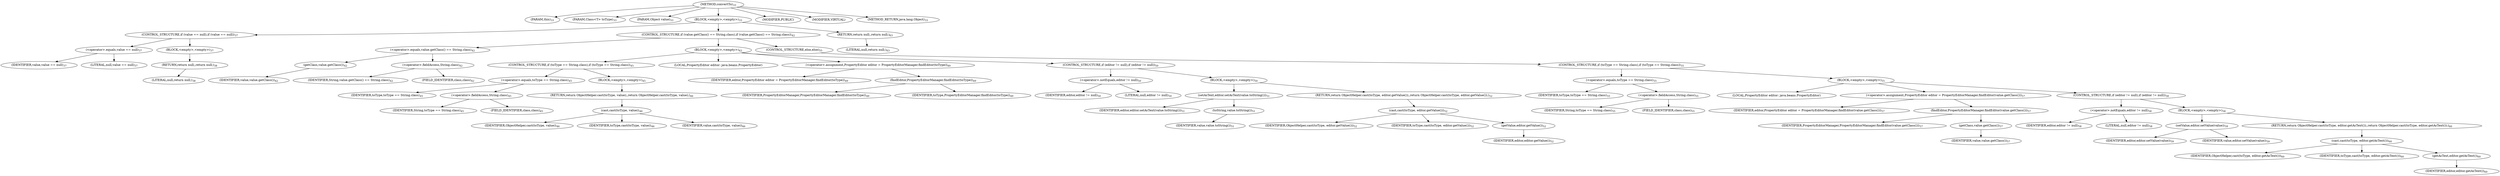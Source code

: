 digraph "convertTo" {  
"18" [label = <(METHOD,convertTo)<SUB>33</SUB>> ]
"19" [label = <(PARAM,this)<SUB>33</SUB>> ]
"20" [label = <(PARAM,Class&lt;T&gt; toType)<SUB>33</SUB>> ]
"21" [label = <(PARAM,Object value)<SUB>33</SUB>> ]
"22" [label = <(BLOCK,&lt;empty&gt;,&lt;empty&gt;)<SUB>33</SUB>> ]
"23" [label = <(CONTROL_STRUCTURE,if (value == null),if (value == null))<SUB>37</SUB>> ]
"24" [label = <(&lt;operator&gt;.equals,value == null)<SUB>37</SUB>> ]
"25" [label = <(IDENTIFIER,value,value == null)<SUB>37</SUB>> ]
"26" [label = <(LITERAL,null,value == null)<SUB>37</SUB>> ]
"27" [label = <(BLOCK,&lt;empty&gt;,&lt;empty&gt;)<SUB>37</SUB>> ]
"28" [label = <(RETURN,return null;,return null;)<SUB>38</SUB>> ]
"29" [label = <(LITERAL,null,return null;)<SUB>38</SUB>> ]
"30" [label = <(CONTROL_STRUCTURE,if (value.getClass() == String.class),if (value.getClass() == String.class))<SUB>42</SUB>> ]
"31" [label = <(&lt;operator&gt;.equals,value.getClass() == String.class)<SUB>42</SUB>> ]
"32" [label = <(getClass,value.getClass())<SUB>42</SUB>> ]
"33" [label = <(IDENTIFIER,value,value.getClass())<SUB>42</SUB>> ]
"34" [label = <(&lt;operator&gt;.fieldAccess,String.class)<SUB>42</SUB>> ]
"35" [label = <(IDENTIFIER,String,value.getClass() == String.class)<SUB>42</SUB>> ]
"36" [label = <(FIELD_IDENTIFIER,class,class)<SUB>42</SUB>> ]
"37" [label = <(BLOCK,&lt;empty&gt;,&lt;empty&gt;)<SUB>42</SUB>> ]
"38" [label = <(CONTROL_STRUCTURE,if (toType == String.class),if (toType == String.class))<SUB>45</SUB>> ]
"39" [label = <(&lt;operator&gt;.equals,toType == String.class)<SUB>45</SUB>> ]
"40" [label = <(IDENTIFIER,toType,toType == String.class)<SUB>45</SUB>> ]
"41" [label = <(&lt;operator&gt;.fieldAccess,String.class)<SUB>45</SUB>> ]
"42" [label = <(IDENTIFIER,String,toType == String.class)<SUB>45</SUB>> ]
"43" [label = <(FIELD_IDENTIFIER,class,class)<SUB>45</SUB>> ]
"44" [label = <(BLOCK,&lt;empty&gt;,&lt;empty&gt;)<SUB>45</SUB>> ]
"45" [label = <(RETURN,return ObjectHelper.cast(toType, value);,return ObjectHelper.cast(toType, value);)<SUB>46</SUB>> ]
"46" [label = <(cast,cast(toType, value))<SUB>46</SUB>> ]
"47" [label = <(IDENTIFIER,ObjectHelper,cast(toType, value))<SUB>46</SUB>> ]
"48" [label = <(IDENTIFIER,toType,cast(toType, value))<SUB>46</SUB>> ]
"49" [label = <(IDENTIFIER,value,cast(toType, value))<SUB>46</SUB>> ]
"50" [label = <(LOCAL,PropertyEditor editor: java.beans.PropertyEditor)> ]
"51" [label = <(&lt;operator&gt;.assignment,PropertyEditor editor = PropertyEditorManager.findEditor(toType))<SUB>49</SUB>> ]
"52" [label = <(IDENTIFIER,editor,PropertyEditor editor = PropertyEditorManager.findEditor(toType))<SUB>49</SUB>> ]
"53" [label = <(findEditor,PropertyEditorManager.findEditor(toType))<SUB>49</SUB>> ]
"54" [label = <(IDENTIFIER,PropertyEditorManager,PropertyEditorManager.findEditor(toType))<SUB>49</SUB>> ]
"55" [label = <(IDENTIFIER,toType,PropertyEditorManager.findEditor(toType))<SUB>49</SUB>> ]
"56" [label = <(CONTROL_STRUCTURE,if (editor != null),if (editor != null))<SUB>50</SUB>> ]
"57" [label = <(&lt;operator&gt;.notEquals,editor != null)<SUB>50</SUB>> ]
"58" [label = <(IDENTIFIER,editor,editor != null)<SUB>50</SUB>> ]
"59" [label = <(LITERAL,null,editor != null)<SUB>50</SUB>> ]
"60" [label = <(BLOCK,&lt;empty&gt;,&lt;empty&gt;)<SUB>50</SUB>> ]
"61" [label = <(setAsText,editor.setAsText(value.toString()))<SUB>51</SUB>> ]
"62" [label = <(IDENTIFIER,editor,editor.setAsText(value.toString()))<SUB>51</SUB>> ]
"63" [label = <(toString,value.toString())<SUB>51</SUB>> ]
"64" [label = <(IDENTIFIER,value,value.toString())<SUB>51</SUB>> ]
"65" [label = <(RETURN,return ObjectHelper.cast(toType, editor.getValue());,return ObjectHelper.cast(toType, editor.getValue());)<SUB>52</SUB>> ]
"66" [label = <(cast,cast(toType, editor.getValue()))<SUB>52</SUB>> ]
"67" [label = <(IDENTIFIER,ObjectHelper,cast(toType, editor.getValue()))<SUB>52</SUB>> ]
"68" [label = <(IDENTIFIER,toType,cast(toType, editor.getValue()))<SUB>52</SUB>> ]
"69" [label = <(getValue,editor.getValue())<SUB>52</SUB>> ]
"70" [label = <(IDENTIFIER,editor,editor.getValue())<SUB>52</SUB>> ]
"71" [label = <(CONTROL_STRUCTURE,else,else)<SUB>55</SUB>> ]
"72" [label = <(CONTROL_STRUCTURE,if (toType == String.class),if (toType == String.class))<SUB>55</SUB>> ]
"73" [label = <(&lt;operator&gt;.equals,toType == String.class)<SUB>55</SUB>> ]
"74" [label = <(IDENTIFIER,toType,toType == String.class)<SUB>55</SUB>> ]
"75" [label = <(&lt;operator&gt;.fieldAccess,String.class)<SUB>55</SUB>> ]
"76" [label = <(IDENTIFIER,String,toType == String.class)<SUB>55</SUB>> ]
"77" [label = <(FIELD_IDENTIFIER,class,class)<SUB>55</SUB>> ]
"78" [label = <(BLOCK,&lt;empty&gt;,&lt;empty&gt;)<SUB>55</SUB>> ]
"79" [label = <(LOCAL,PropertyEditor editor: java.beans.PropertyEditor)> ]
"80" [label = <(&lt;operator&gt;.assignment,PropertyEditor editor = PropertyEditorManager.findEditor(value.getClass()))<SUB>57</SUB>> ]
"81" [label = <(IDENTIFIER,editor,PropertyEditor editor = PropertyEditorManager.findEditor(value.getClass()))<SUB>57</SUB>> ]
"82" [label = <(findEditor,PropertyEditorManager.findEditor(value.getClass()))<SUB>57</SUB>> ]
"83" [label = <(IDENTIFIER,PropertyEditorManager,PropertyEditorManager.findEditor(value.getClass()))<SUB>57</SUB>> ]
"84" [label = <(getClass,value.getClass())<SUB>57</SUB>> ]
"85" [label = <(IDENTIFIER,value,value.getClass())<SUB>57</SUB>> ]
"86" [label = <(CONTROL_STRUCTURE,if (editor != null),if (editor != null))<SUB>58</SUB>> ]
"87" [label = <(&lt;operator&gt;.notEquals,editor != null)<SUB>58</SUB>> ]
"88" [label = <(IDENTIFIER,editor,editor != null)<SUB>58</SUB>> ]
"89" [label = <(LITERAL,null,editor != null)<SUB>58</SUB>> ]
"90" [label = <(BLOCK,&lt;empty&gt;,&lt;empty&gt;)<SUB>58</SUB>> ]
"91" [label = <(setValue,editor.setValue(value))<SUB>59</SUB>> ]
"92" [label = <(IDENTIFIER,editor,editor.setValue(value))<SUB>59</SUB>> ]
"93" [label = <(IDENTIFIER,value,editor.setValue(value))<SUB>59</SUB>> ]
"94" [label = <(RETURN,return ObjectHelper.cast(toType, editor.getAsText());,return ObjectHelper.cast(toType, editor.getAsText());)<SUB>60</SUB>> ]
"95" [label = <(cast,cast(toType, editor.getAsText()))<SUB>60</SUB>> ]
"96" [label = <(IDENTIFIER,ObjectHelper,cast(toType, editor.getAsText()))<SUB>60</SUB>> ]
"97" [label = <(IDENTIFIER,toType,cast(toType, editor.getAsText()))<SUB>60</SUB>> ]
"98" [label = <(getAsText,editor.getAsText())<SUB>60</SUB>> ]
"99" [label = <(IDENTIFIER,editor,editor.getAsText())<SUB>60</SUB>> ]
"100" [label = <(RETURN,return null;,return null;)<SUB>63</SUB>> ]
"101" [label = <(LITERAL,null,return null;)<SUB>63</SUB>> ]
"102" [label = <(MODIFIER,PUBLIC)> ]
"103" [label = <(MODIFIER,VIRTUAL)> ]
"104" [label = <(METHOD_RETURN,java.lang.Object)<SUB>33</SUB>> ]
  "18" -> "19" 
  "18" -> "20" 
  "18" -> "21" 
  "18" -> "22" 
  "18" -> "102" 
  "18" -> "103" 
  "18" -> "104" 
  "22" -> "23" 
  "22" -> "30" 
  "22" -> "100" 
  "23" -> "24" 
  "23" -> "27" 
  "24" -> "25" 
  "24" -> "26" 
  "27" -> "28" 
  "28" -> "29" 
  "30" -> "31" 
  "30" -> "37" 
  "30" -> "71" 
  "31" -> "32" 
  "31" -> "34" 
  "32" -> "33" 
  "34" -> "35" 
  "34" -> "36" 
  "37" -> "38" 
  "37" -> "50" 
  "37" -> "51" 
  "37" -> "56" 
  "38" -> "39" 
  "38" -> "44" 
  "39" -> "40" 
  "39" -> "41" 
  "41" -> "42" 
  "41" -> "43" 
  "44" -> "45" 
  "45" -> "46" 
  "46" -> "47" 
  "46" -> "48" 
  "46" -> "49" 
  "51" -> "52" 
  "51" -> "53" 
  "53" -> "54" 
  "53" -> "55" 
  "56" -> "57" 
  "56" -> "60" 
  "57" -> "58" 
  "57" -> "59" 
  "60" -> "61" 
  "60" -> "65" 
  "61" -> "62" 
  "61" -> "63" 
  "63" -> "64" 
  "65" -> "66" 
  "66" -> "67" 
  "66" -> "68" 
  "66" -> "69" 
  "69" -> "70" 
  "71" -> "72" 
  "72" -> "73" 
  "72" -> "78" 
  "73" -> "74" 
  "73" -> "75" 
  "75" -> "76" 
  "75" -> "77" 
  "78" -> "79" 
  "78" -> "80" 
  "78" -> "86" 
  "80" -> "81" 
  "80" -> "82" 
  "82" -> "83" 
  "82" -> "84" 
  "84" -> "85" 
  "86" -> "87" 
  "86" -> "90" 
  "87" -> "88" 
  "87" -> "89" 
  "90" -> "91" 
  "90" -> "94" 
  "91" -> "92" 
  "91" -> "93" 
  "94" -> "95" 
  "95" -> "96" 
  "95" -> "97" 
  "95" -> "98" 
  "98" -> "99" 
  "100" -> "101" 
}
